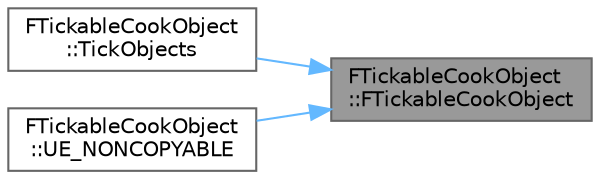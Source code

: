 digraph "FTickableCookObject::FTickableCookObject"
{
 // INTERACTIVE_SVG=YES
 // LATEX_PDF_SIZE
  bgcolor="transparent";
  edge [fontname=Helvetica,fontsize=10,labelfontname=Helvetica,labelfontsize=10];
  node [fontname=Helvetica,fontsize=10,shape=box,height=0.2,width=0.4];
  rankdir="RL";
  Node1 [id="Node000001",label="FTickableCookObject\l::FTickableCookObject",height=0.2,width=0.4,color="gray40", fillcolor="grey60", style="filled", fontcolor="black",tooltip="Registers this instance with the static array of tickable objects."];
  Node1 -> Node2 [id="edge1_Node000001_Node000002",dir="back",color="steelblue1",style="solid",tooltip=" "];
  Node2 [id="Node000002",label="FTickableCookObject\l::TickObjects",height=0.2,width=0.4,color="grey40", fillcolor="white", style="filled",URL="$df/d87/classFTickableCookObject.html#a7e54ec2b4b0bc23432f92496f2b21028",tooltip="Calls TickCook on every enabled tickable object."];
  Node1 -> Node3 [id="edge2_Node000001_Node000003",dir="back",color="steelblue1",style="solid",tooltip=" "];
  Node3 [id="Node000003",label="FTickableCookObject\l::UE_NONCOPYABLE",height=0.2,width=0.4,color="grey40", fillcolor="white", style="filled",URL="$df/d87/classFTickableCookObject.html#ae9cc440142d607a7c6e75c9d9c46221b",tooltip=" "];
}
